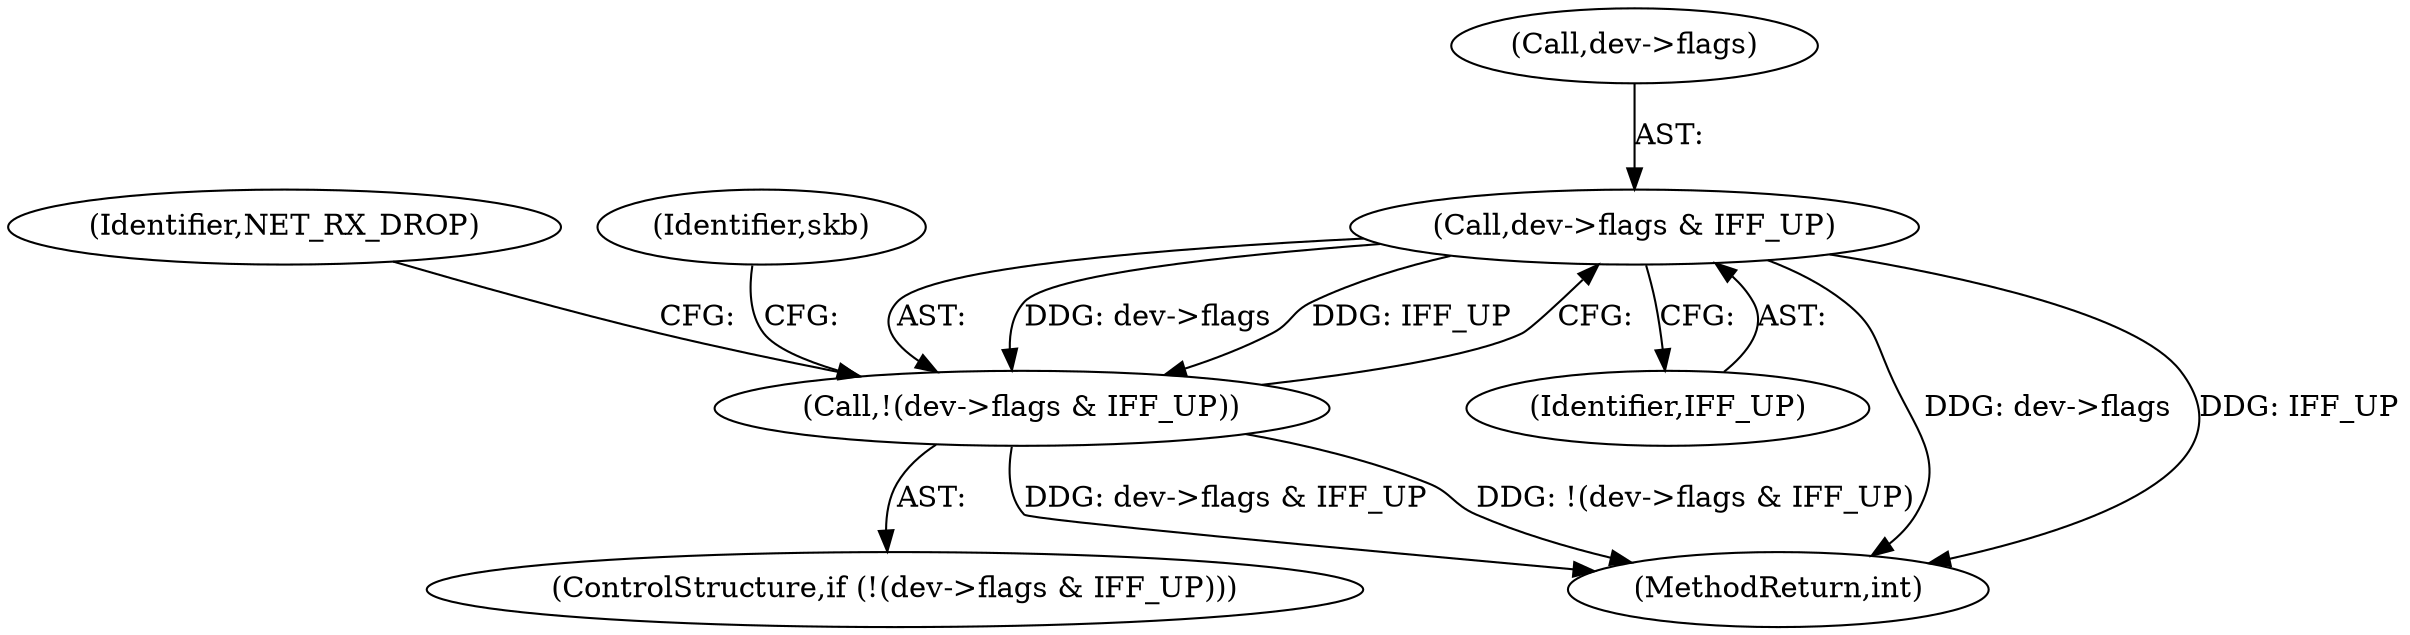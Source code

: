 digraph "1_linux_6ec82562ffc6f297d0de36d65776cff8e5704867_0@del" {
"1000108" [label="(Call,dev->flags & IFF_UP)"];
"1000107" [label="(Call,!(dev->flags & IFF_UP))"];
"1000107" [label="(Call,!(dev->flags & IFF_UP))"];
"1000106" [label="(ControlStructure,if (!(dev->flags & IFF_UP)))"];
"1000109" [label="(Call,dev->flags)"];
"1000112" [label="(Identifier,IFF_UP)"];
"1000154" [label="(MethodReturn,int)"];
"1000114" [label="(Identifier,NET_RX_DROP)"];
"1000118" [label="(Identifier,skb)"];
"1000108" [label="(Call,dev->flags & IFF_UP)"];
"1000108" -> "1000107"  [label="AST: "];
"1000108" -> "1000112"  [label="CFG: "];
"1000109" -> "1000108"  [label="AST: "];
"1000112" -> "1000108"  [label="AST: "];
"1000107" -> "1000108"  [label="CFG: "];
"1000108" -> "1000154"  [label="DDG: dev->flags"];
"1000108" -> "1000154"  [label="DDG: IFF_UP"];
"1000108" -> "1000107"  [label="DDG: dev->flags"];
"1000108" -> "1000107"  [label="DDG: IFF_UP"];
"1000107" -> "1000106"  [label="AST: "];
"1000114" -> "1000107"  [label="CFG: "];
"1000118" -> "1000107"  [label="CFG: "];
"1000107" -> "1000154"  [label="DDG: dev->flags & IFF_UP"];
"1000107" -> "1000154"  [label="DDG: !(dev->flags & IFF_UP)"];
}

